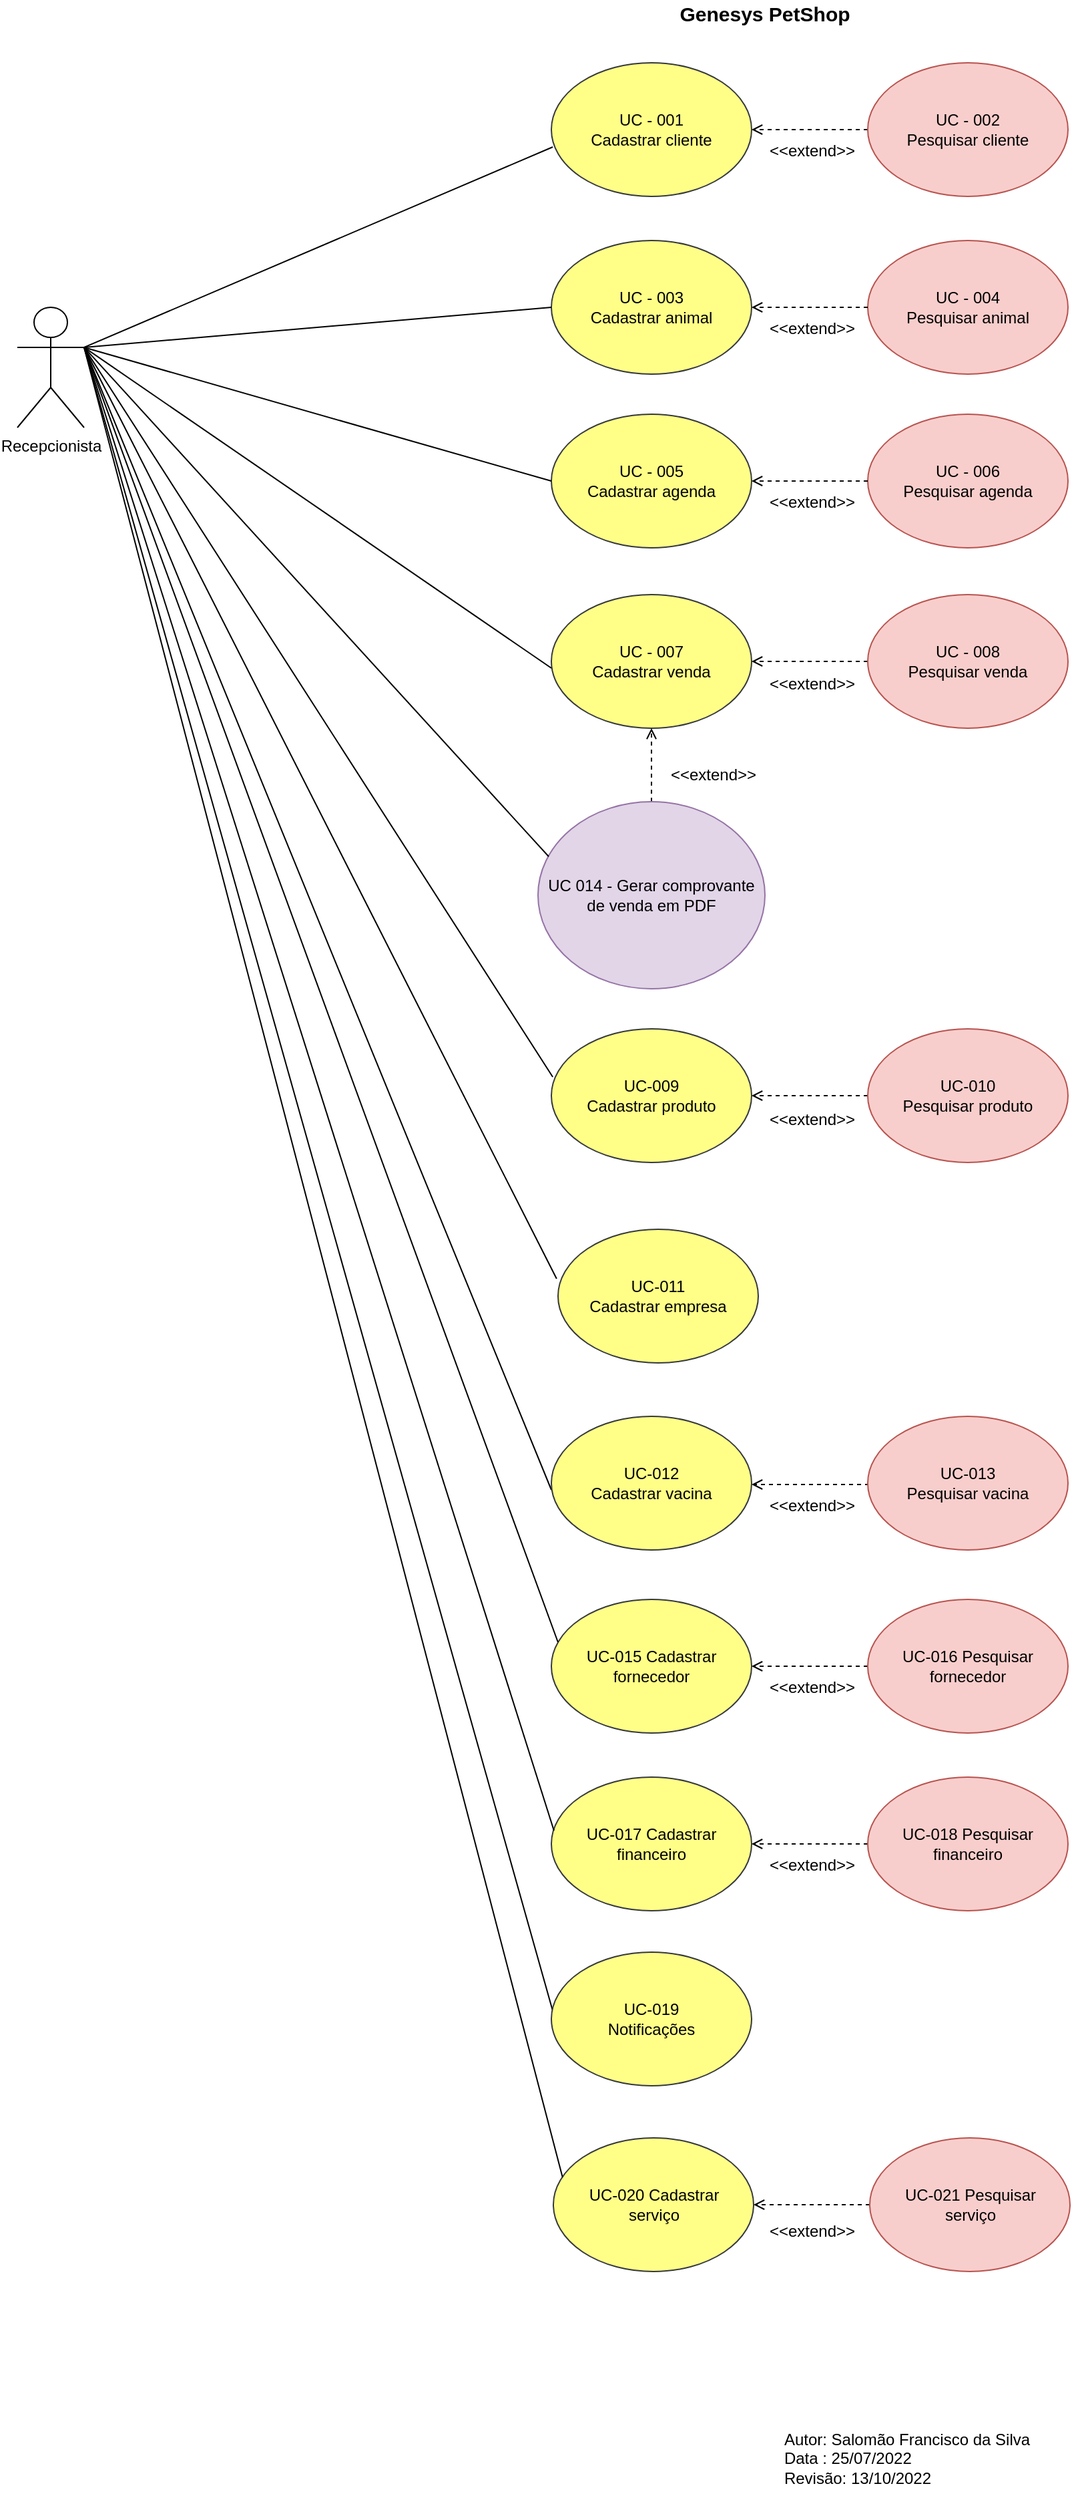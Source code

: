 <mxfile version="20.4.0" type="device"><diagram id="tQFxVSbKKZQ5qEw0nlMO" name="Página-1"><mxGraphModel dx="868" dy="527" grid="1" gridSize="10" guides="1" tooltips="1" connect="1" arrows="1" fold="1" page="1" pageScale="1" pageWidth="827" pageHeight="1169" math="0" shadow="0"><root><mxCell id="0"/><mxCell id="1" parent="0"/><mxCell id="YxqezjpBidYLE9lboMc1-1" value="UC - 001&lt;br&gt;Cadastrar cliente" style="ellipse;whiteSpace=wrap;html=1;fillColor=#ffff88;strokeColor=#36393d;" parent="1" vertex="1"><mxGeometry x="440" y="77" width="150" height="100" as="geometry"/></mxCell><mxCell id="YxqezjpBidYLE9lboMc1-5" value="Recepcionista" style="shape=umlActor;verticalLabelPosition=bottom;verticalAlign=top;html=1;outlineConnect=0;" parent="1" vertex="1"><mxGeometry x="40" y="260" width="50" height="90" as="geometry"/></mxCell><mxCell id="YxqezjpBidYLE9lboMc1-6" value="" style="endArrow=none;html=1;entryX=0.007;entryY=0.63;entryDx=0;entryDy=0;entryPerimeter=0;exitX=1;exitY=0.333;exitDx=0;exitDy=0;exitPerimeter=0;" parent="1" source="YxqezjpBidYLE9lboMc1-5" target="YxqezjpBidYLE9lboMc1-1" edge="1"><mxGeometry width="50" height="50" relative="1" as="geometry"><mxPoint x="250" y="220" as="sourcePoint"/><mxPoint x="440" y="140" as="targetPoint"/></mxGeometry></mxCell><mxCell id="YxqezjpBidYLE9lboMc1-10" value="&lt;font style=&quot;font-size: 15px&quot;&gt;&lt;b&gt;Genesys PetShop&lt;/b&gt;&lt;/font&gt;" style="text;html=1;strokeColor=none;fillColor=none;align=center;verticalAlign=middle;whiteSpace=wrap;rounded=0;" parent="1" vertex="1"><mxGeometry x="380" y="30" width="440" height="20" as="geometry"/></mxCell><mxCell id="YxqezjpBidYLE9lboMc1-11" style="edgeStyle=orthogonalEdgeStyle;rounded=0;orthogonalLoop=1;jettySize=auto;html=1;entryX=1;entryY=0.5;entryDx=0;entryDy=0;endArrow=open;endFill=0;dashed=1;" parent="1" source="YxqezjpBidYLE9lboMc1-12" target="YxqezjpBidYLE9lboMc1-1" edge="1"><mxGeometry relative="1" as="geometry"/></mxCell><mxCell id="YxqezjpBidYLE9lboMc1-12" value="UC - 002&lt;br&gt;Pesquisar cliente" style="ellipse;whiteSpace=wrap;html=1;fillColor=#f8cecc;strokeColor=#b85450;" parent="1" vertex="1"><mxGeometry x="677" y="77" width="150" height="100" as="geometry"/></mxCell><mxCell id="YxqezjpBidYLE9lboMc1-13" style="edgeStyle=orthogonalEdgeStyle;rounded=0;orthogonalLoop=1;jettySize=auto;html=1;entryX=1;entryY=0.5;entryDx=0;entryDy=0;endArrow=none;endFill=0;" parent="1" edge="1"><mxGeometry relative="1" as="geometry"><mxPoint x="470" y="357" as="targetPoint"/></mxGeometry></mxCell><mxCell id="YxqezjpBidYLE9lboMc1-15" value="&lt;div style=&quot;text-align: left&quot;&gt;&lt;span&gt;Autor: Salomão Francisco da Silva&lt;/span&gt;&lt;/div&gt;&lt;div style=&quot;text-align: left&quot;&gt;&lt;span&gt;Data : 25/07/2022&lt;/span&gt;&lt;/div&gt;&lt;div style=&quot;text-align: left&quot;&gt;Revisão: 13/10/2022&lt;/div&gt;" style="text;html=1;align=center;verticalAlign=middle;resizable=0;points=[];autosize=1;" parent="1" vertex="1"><mxGeometry x="601" y="1840" width="210" height="60" as="geometry"/></mxCell><mxCell id="YxqezjpBidYLE9lboMc1-24" style="edgeStyle=orthogonalEdgeStyle;rounded=0;orthogonalLoop=1;jettySize=auto;html=1;entryX=0;entryY=0.5;entryDx=0;entryDy=0;endArrow=none;endFill=0;" parent="1" edge="1"><mxGeometry relative="1" as="geometry"><mxPoint x="470" y="803" as="sourcePoint"/></mxGeometry></mxCell><mxCell id="YxqezjpBidYLE9lboMc1-28" style="edgeStyle=orthogonalEdgeStyle;rounded=0;orthogonalLoop=1;jettySize=auto;html=1;entryX=0;entryY=0.5;entryDx=0;entryDy=0;endArrow=none;endFill=0;" parent="1" edge="1"><mxGeometry relative="1" as="geometry"><mxPoint x="470" y="917" as="sourcePoint"/></mxGeometry></mxCell><mxCell id="YxqezjpBidYLE9lboMc1-34" value="UC - 003&lt;br&gt;Cadastrar animal" style="ellipse;whiteSpace=wrap;html=1;fillColor=#ffff88;strokeColor=#36393d;" parent="1" vertex="1"><mxGeometry x="440" y="210" width="150" height="100" as="geometry"/></mxCell><mxCell id="YxqezjpBidYLE9lboMc1-35" value="UC - 004&lt;br&gt;Pesquisar animal" style="ellipse;whiteSpace=wrap;html=1;fillColor=#f8cecc;strokeColor=#b85450;" parent="1" vertex="1"><mxGeometry x="677" y="210" width="150" height="100" as="geometry"/></mxCell><mxCell id="YxqezjpBidYLE9lboMc1-36" style="edgeStyle=orthogonalEdgeStyle;rounded=0;orthogonalLoop=1;jettySize=auto;html=1;entryX=1;entryY=0.5;entryDx=0;entryDy=0;endArrow=open;endFill=0;dashed=1;" parent="1" source="YxqezjpBidYLE9lboMc1-35" target="YxqezjpBidYLE9lboMc1-34" edge="1"><mxGeometry relative="1" as="geometry"/></mxCell><mxCell id="YxqezjpBidYLE9lboMc1-37" value="" style="endArrow=none;html=1;entryX=0;entryY=0.5;entryDx=0;entryDy=0;exitX=1;exitY=0.333;exitDx=0;exitDy=0;exitPerimeter=0;" parent="1" source="YxqezjpBidYLE9lboMc1-5" target="YxqezjpBidYLE9lboMc1-34" edge="1"><mxGeometry width="50" height="50" relative="1" as="geometry"><mxPoint x="250" y="220" as="sourcePoint"/><mxPoint x="440" y="277" as="targetPoint"/></mxGeometry></mxCell><mxCell id="Cub7JUL8dpiAMN9NoVPt-1" value="UC - 005&lt;br&gt;Cadastrar agenda" style="ellipse;whiteSpace=wrap;html=1;fillColor=#ffff88;strokeColor=#36393d;" parent="1" vertex="1"><mxGeometry x="440" y="340" width="150" height="100" as="geometry"/></mxCell><mxCell id="Cub7JUL8dpiAMN9NoVPt-2" value="UC - 006&lt;br&gt;Pesquisar agenda" style="ellipse;whiteSpace=wrap;html=1;fillColor=#f8cecc;strokeColor=#b85450;" parent="1" vertex="1"><mxGeometry x="677" y="340" width="150" height="100" as="geometry"/></mxCell><mxCell id="Cub7JUL8dpiAMN9NoVPt-3" style="edgeStyle=orthogonalEdgeStyle;rounded=0;orthogonalLoop=1;jettySize=auto;html=1;entryX=1;entryY=0.5;entryDx=0;entryDy=0;endArrow=open;endFill=0;dashed=1;" parent="1" source="Cub7JUL8dpiAMN9NoVPt-2" target="Cub7JUL8dpiAMN9NoVPt-1" edge="1"><mxGeometry relative="1" as="geometry"/></mxCell><mxCell id="Cub7JUL8dpiAMN9NoVPt-4" value="" style="endArrow=none;html=1;entryX=0;entryY=0.5;entryDx=0;entryDy=0;exitX=1;exitY=0.333;exitDx=0;exitDy=0;exitPerimeter=0;" parent="1" source="YxqezjpBidYLE9lboMc1-5" target="Cub7JUL8dpiAMN9NoVPt-1" edge="1"><mxGeometry width="50" height="50" relative="1" as="geometry"><mxPoint x="250" y="220" as="sourcePoint"/><mxPoint x="450" y="270" as="targetPoint"/></mxGeometry></mxCell><mxCell id="JPexp3qtp5KdY5VzEhq1-1" value="UC - 007&lt;br&gt;Cadastrar venda" style="ellipse;whiteSpace=wrap;html=1;fillColor=#ffff88;strokeColor=#36393d;" parent="1" vertex="1"><mxGeometry x="440" y="475" width="150" height="100" as="geometry"/></mxCell><mxCell id="657BVYcHnYqltQ0i0XoH-2" style="edgeStyle=orthogonalEdgeStyle;rounded=0;orthogonalLoop=1;jettySize=auto;html=1;entryX=1;entryY=0.5;entryDx=0;entryDy=0;dashed=1;endArrow=open;endFill=0;" parent="1" source="JPexp3qtp5KdY5VzEhq1-2" target="JPexp3qtp5KdY5VzEhq1-1" edge="1"><mxGeometry relative="1" as="geometry"/></mxCell><mxCell id="JPexp3qtp5KdY5VzEhq1-2" value="UC - 008&lt;br&gt;Pesquisar venda" style="ellipse;whiteSpace=wrap;html=1;fillColor=#f8cecc;strokeColor=#b85450;" parent="1" vertex="1"><mxGeometry x="677" y="475" width="150" height="100" as="geometry"/></mxCell><mxCell id="JPexp3qtp5KdY5VzEhq1-4" value="" style="endArrow=none;html=1;rounded=0;exitX=0;exitY=0.55;exitDx=0;exitDy=0;exitPerimeter=0;entryX=1;entryY=0.333;entryDx=0;entryDy=0;entryPerimeter=0;" parent="1" source="JPexp3qtp5KdY5VzEhq1-1" target="YxqezjpBidYLE9lboMc1-5" edge="1"><mxGeometry width="50" height="50" relative="1" as="geometry"><mxPoint x="320" y="350" as="sourcePoint"/><mxPoint x="250" y="220" as="targetPoint"/></mxGeometry></mxCell><mxCell id="402y7jPxNAECp9g6GM-7-3" value="" style="endArrow=none;html=1;rounded=0;exitX=0;exitY=0.55;exitDx=0;exitDy=0;exitPerimeter=0;entryX=1;entryY=0.333;entryDx=0;entryDy=0;entryPerimeter=0;" parent="1" source="402y7jPxNAECp9g6GM-7-4" target="YxqezjpBidYLE9lboMc1-5" edge="1"><mxGeometry width="50" height="50" relative="1" as="geometry"><mxPoint x="320" y="477.5" as="sourcePoint"/><mxPoint x="250" y="220" as="targetPoint"/></mxGeometry></mxCell><mxCell id="402y7jPxNAECp9g6GM-7-4" value="UC-012 &lt;br&gt;Cadastrar vacina" style="ellipse;whiteSpace=wrap;html=1;fillColor=#ffff88;strokeColor=#36393d;" parent="1" vertex="1"><mxGeometry x="440" y="1090" width="150" height="100" as="geometry"/></mxCell><mxCell id="657BVYcHnYqltQ0i0XoH-7" style="edgeStyle=orthogonalEdgeStyle;rounded=0;orthogonalLoop=1;jettySize=auto;html=1;entryX=1;entryY=0.5;entryDx=0;entryDy=0;dashed=1;endArrow=open;endFill=0;" parent="1" edge="1"><mxGeometry relative="1" as="geometry"><mxPoint x="720" y="1141" as="sourcePoint"/><mxPoint x="590" y="1141" as="targetPoint"/></mxGeometry></mxCell><mxCell id="402y7jPxNAECp9g6GM-7-6" value="UC-013 &lt;br&gt;Pesquisar vacina" style="ellipse;whiteSpace=wrap;html=1;fillColor=#f8cecc;strokeColor=#b85450;" parent="1" vertex="1"><mxGeometry x="677" y="1090" width="150" height="100" as="geometry"/></mxCell><mxCell id="657BVYcHnYqltQ0i0XoH-22" style="edgeStyle=orthogonalEdgeStyle;rounded=0;orthogonalLoop=1;jettySize=auto;html=1;entryX=0.5;entryY=1;entryDx=0;entryDy=0;endArrow=open;endFill=0;dashed=1;" parent="1" source="NOYukPaWQ7m34npIKvg9-1" target="JPexp3qtp5KdY5VzEhq1-1" edge="1"><mxGeometry relative="1" as="geometry"/></mxCell><mxCell id="NOYukPaWQ7m34npIKvg9-1" value="UC 014 -&amp;nbsp;Gerar comprovante de venda em PDF" style="ellipse;whiteSpace=wrap;html=1;fillColor=#e1d5e7;strokeColor=#9673a6;" parent="1" vertex="1"><mxGeometry x="430" y="630" width="170" height="140" as="geometry"/></mxCell><mxCell id="NOYukPaWQ7m34npIKvg9-2" value="" style="endArrow=none;html=1;rounded=0;exitX=0.047;exitY=0.293;exitDx=0;exitDy=0;exitPerimeter=0;entryX=1;entryY=0.333;entryDx=0;entryDy=0;entryPerimeter=0;" parent="1" source="NOYukPaWQ7m34npIKvg9-1" target="YxqezjpBidYLE9lboMc1-5" edge="1"><mxGeometry width="50" height="50" relative="1" as="geometry"><mxPoint x="390" y="460" as="sourcePoint"/><mxPoint x="250" y="220" as="targetPoint"/></mxGeometry></mxCell><mxCell id="NOYukPaWQ7m34npIKvg9-5" value="&amp;lt;&amp;lt;extend&amp;gt;&amp;gt;" style="text;html=1;align=center;verticalAlign=middle;resizable=0;points=[];autosize=1;" parent="1" vertex="1"><mxGeometry x="521" y="600" width="80" height="20" as="geometry"/></mxCell><mxCell id="657BVYcHnYqltQ0i0XoH-3" value="&amp;lt;&amp;lt;extend&amp;gt;&amp;gt;" style="text;html=1;align=center;verticalAlign=middle;resizable=0;points=[];autosize=1;strokeColor=none;fillColor=none;" parent="1" vertex="1"><mxGeometry x="595" y="133" width="80" height="20" as="geometry"/></mxCell><mxCell id="657BVYcHnYqltQ0i0XoH-4" value="&amp;lt;&amp;lt;extend&amp;gt;&amp;gt;" style="text;html=1;align=center;verticalAlign=middle;resizable=0;points=[];autosize=1;strokeColor=none;fillColor=none;" parent="1" vertex="1"><mxGeometry x="595" y="266" width="80" height="20" as="geometry"/></mxCell><mxCell id="657BVYcHnYqltQ0i0XoH-5" value="&amp;lt;&amp;lt;extend&amp;gt;&amp;gt;" style="text;html=1;align=center;verticalAlign=middle;resizable=0;points=[];autosize=1;strokeColor=none;fillColor=none;" parent="1" vertex="1"><mxGeometry x="595" y="396" width="80" height="20" as="geometry"/></mxCell><mxCell id="657BVYcHnYqltQ0i0XoH-6" value="&amp;lt;&amp;lt;extend&amp;gt;&amp;gt;" style="text;html=1;align=center;verticalAlign=middle;resizable=0;points=[];autosize=1;strokeColor=none;fillColor=none;" parent="1" vertex="1"><mxGeometry x="595" y="532" width="80" height="20" as="geometry"/></mxCell><mxCell id="657BVYcHnYqltQ0i0XoH-8" value="&amp;lt;&amp;lt;extend&amp;gt;&amp;gt;" style="text;html=1;align=center;verticalAlign=middle;resizable=0;points=[];autosize=1;strokeColor=none;fillColor=none;" parent="1" vertex="1"><mxGeometry x="595" y="1147" width="80" height="20" as="geometry"/></mxCell><mxCell id="657BVYcHnYqltQ0i0XoH-9" value="UC-015 Cadastrar fornecedor" style="ellipse;whiteSpace=wrap;html=1;fillColor=#ffff88;strokeColor=#36393d;" parent="1" vertex="1"><mxGeometry x="440" y="1227" width="150" height="100" as="geometry"/></mxCell><mxCell id="657BVYcHnYqltQ0i0XoH-10" style="edgeStyle=orthogonalEdgeStyle;rounded=0;orthogonalLoop=1;jettySize=auto;html=1;entryX=1;entryY=0.5;entryDx=0;entryDy=0;dashed=1;endArrow=open;endFill=0;" parent="1" source="657BVYcHnYqltQ0i0XoH-11" target="657BVYcHnYqltQ0i0XoH-9" edge="1"><mxGeometry relative="1" as="geometry"/></mxCell><mxCell id="657BVYcHnYqltQ0i0XoH-11" value="UC-016 Pesquisar fornecedor" style="ellipse;whiteSpace=wrap;html=1;fillColor=#f8cecc;strokeColor=#b85450;" parent="1" vertex="1"><mxGeometry x="677" y="1227" width="150" height="100" as="geometry"/></mxCell><mxCell id="657BVYcHnYqltQ0i0XoH-12" value="&amp;lt;&amp;lt;extend&amp;gt;&amp;gt;" style="text;html=1;align=center;verticalAlign=middle;resizable=0;points=[];autosize=1;strokeColor=none;fillColor=none;" parent="1" vertex="1"><mxGeometry x="595" y="1283" width="80" height="20" as="geometry"/></mxCell><mxCell id="657BVYcHnYqltQ0i0XoH-13" value="" style="endArrow=none;html=1;rounded=0;entryX=1;entryY=0.333;entryDx=0;entryDy=0;entryPerimeter=0;exitX=0.033;exitY=0.32;exitDx=0;exitDy=0;exitPerimeter=0;" parent="1" source="657BVYcHnYqltQ0i0XoH-9" target="YxqezjpBidYLE9lboMc1-5" edge="1"><mxGeometry width="50" height="50" relative="1" as="geometry"><mxPoint x="450" y="1000" as="sourcePoint"/><mxPoint x="250" y="220" as="targetPoint"/></mxGeometry></mxCell><mxCell id="657BVYcHnYqltQ0i0XoH-14" value="UC-017 Cadastrar financeiro" style="ellipse;whiteSpace=wrap;html=1;fillColor=#ffff88;strokeColor=#36393d;" parent="1" vertex="1"><mxGeometry x="440" y="1360" width="150" height="100" as="geometry"/></mxCell><mxCell id="657BVYcHnYqltQ0i0XoH-15" style="edgeStyle=orthogonalEdgeStyle;rounded=0;orthogonalLoop=1;jettySize=auto;html=1;entryX=1;entryY=0.5;entryDx=0;entryDy=0;dashed=1;endArrow=open;endFill=0;" parent="1" source="657BVYcHnYqltQ0i0XoH-16" target="657BVYcHnYqltQ0i0XoH-14" edge="1"><mxGeometry relative="1" as="geometry"/></mxCell><mxCell id="657BVYcHnYqltQ0i0XoH-16" value="UC-018 Pesquisar financeiro" style="ellipse;whiteSpace=wrap;html=1;fillColor=#f8cecc;strokeColor=#b85450;" parent="1" vertex="1"><mxGeometry x="677" y="1360" width="150" height="100" as="geometry"/></mxCell><mxCell id="657BVYcHnYqltQ0i0XoH-17" value="&amp;lt;&amp;lt;extend&amp;gt;&amp;gt;" style="text;html=1;align=center;verticalAlign=middle;resizable=0;points=[];autosize=1;strokeColor=none;fillColor=none;" parent="1" vertex="1"><mxGeometry x="595" y="1416" width="80" height="20" as="geometry"/></mxCell><mxCell id="657BVYcHnYqltQ0i0XoH-18" value="" style="endArrow=none;html=1;rounded=0;exitX=0.013;exitY=0.4;exitDx=0;exitDy=0;exitPerimeter=0;" parent="1" source="657BVYcHnYqltQ0i0XoH-14" edge="1"><mxGeometry width="50" height="50" relative="1" as="geometry"><mxPoint x="510" y="1150" as="sourcePoint"/><mxPoint x="90" y="290" as="targetPoint"/></mxGeometry></mxCell><mxCell id="657BVYcHnYqltQ0i0XoH-20" value="" style="endArrow=none;html=1;rounded=0;exitX=0.007;exitY=0.44;exitDx=0;exitDy=0;exitPerimeter=0;" parent="1" source="657BVYcHnYqltQ0i0XoH-21" edge="1"><mxGeometry width="50" height="50" relative="1" as="geometry"><mxPoint x="450.05" y="1350" as="sourcePoint"/><mxPoint x="90" y="290" as="targetPoint"/></mxGeometry></mxCell><mxCell id="657BVYcHnYqltQ0i0XoH-21" value="UC-019 &lt;br&gt;Notificações" style="ellipse;whiteSpace=wrap;html=1;fillColor=#ffff88;strokeColor=#36393d;" parent="1" vertex="1"><mxGeometry x="440" y="1491" width="150" height="100" as="geometry"/></mxCell><mxCell id="HaS_QrncKNHMMceU__iD-1" value="UC-009 &lt;br&gt;Cadastrar produto" style="ellipse;whiteSpace=wrap;html=1;fillColor=#ffff88;strokeColor=#36393d;" parent="1" vertex="1"><mxGeometry x="440" y="800" width="150" height="100" as="geometry"/></mxCell><mxCell id="HaS_QrncKNHMMceU__iD-3" style="edgeStyle=orthogonalEdgeStyle;rounded=0;orthogonalLoop=1;jettySize=auto;html=1;entryX=1;entryY=0.5;entryDx=0;entryDy=0;dashed=1;endArrow=open;endFill=0;" parent="1" source="HaS_QrncKNHMMceU__iD-2" target="HaS_QrncKNHMMceU__iD-1" edge="1"><mxGeometry relative="1" as="geometry"/></mxCell><mxCell id="HaS_QrncKNHMMceU__iD-2" value="UC-010 &lt;br&gt;Pesquisar produto" style="ellipse;whiteSpace=wrap;html=1;fillColor=#f8cecc;strokeColor=#b85450;" parent="1" vertex="1"><mxGeometry x="677" y="800" width="150" height="100" as="geometry"/></mxCell><mxCell id="HaS_QrncKNHMMceU__iD-4" value="UC-011 &lt;br&gt;Cadastrar empresa" style="ellipse;whiteSpace=wrap;html=1;fillColor=#ffff88;strokeColor=#36393d;" parent="1" vertex="1"><mxGeometry x="445" y="950" width="150" height="100" as="geometry"/></mxCell><mxCell id="HaS_QrncKNHMMceU__iD-7" value="&amp;lt;&amp;lt;extend&amp;gt;&amp;gt;" style="text;html=1;align=center;verticalAlign=middle;resizable=0;points=[];autosize=1;strokeColor=none;fillColor=none;" parent="1" vertex="1"><mxGeometry x="595" y="858" width="80" height="20" as="geometry"/></mxCell><mxCell id="HaS_QrncKNHMMceU__iD-9" value="" style="endArrow=none;html=1;rounded=0;exitX=0.007;exitY=0.36;exitDx=0;exitDy=0;exitPerimeter=0;" parent="1" source="HaS_QrncKNHMMceU__iD-1" edge="1"><mxGeometry width="50" height="50" relative="1" as="geometry"><mxPoint x="560" y="830" as="sourcePoint"/><mxPoint x="90" y="290" as="targetPoint"/></mxGeometry></mxCell><mxCell id="HaS_QrncKNHMMceU__iD-10" value="" style="endArrow=none;html=1;rounded=0;exitX=-0.007;exitY=0.37;exitDx=0;exitDy=0;exitPerimeter=0;" parent="1" source="HaS_QrncKNHMMceU__iD-4" edge="1"><mxGeometry width="50" height="50" relative="1" as="geometry"><mxPoint x="450" y="980" as="sourcePoint"/><mxPoint x="90" y="290" as="targetPoint"/></mxGeometry></mxCell><mxCell id="_2r__GrE4IwwcdhMYCFK-1" value="UC-020 Cadastrar &lt;br&gt;serviço" style="ellipse;whiteSpace=wrap;html=1;fillColor=#ffff88;strokeColor=#36393d;" vertex="1" parent="1"><mxGeometry x="441.5" y="1630" width="150" height="100" as="geometry"/></mxCell><mxCell id="_2r__GrE4IwwcdhMYCFK-3" style="edgeStyle=orthogonalEdgeStyle;rounded=0;orthogonalLoop=1;jettySize=auto;html=1;entryX=1;entryY=0.5;entryDx=0;entryDy=0;endArrow=open;endFill=0;dashed=1;" edge="1" parent="1" source="_2r__GrE4IwwcdhMYCFK-2" target="_2r__GrE4IwwcdhMYCFK-1"><mxGeometry relative="1" as="geometry"/></mxCell><mxCell id="_2r__GrE4IwwcdhMYCFK-2" value="UC-021 Pesquisar &lt;br&gt;serviço" style="ellipse;whiteSpace=wrap;html=1;fillColor=#f8cecc;strokeColor=#b85450;" vertex="1" parent="1"><mxGeometry x="678.5" y="1630" width="150" height="100" as="geometry"/></mxCell><mxCell id="_2r__GrE4IwwcdhMYCFK-4" value="&amp;lt;&amp;lt;extend&amp;gt;&amp;gt;" style="text;html=1;align=center;verticalAlign=middle;resizable=0;points=[];autosize=1;strokeColor=none;fillColor=none;" vertex="1" parent="1"><mxGeometry x="590" y="1685" width="90" height="30" as="geometry"/></mxCell><mxCell id="_2r__GrE4IwwcdhMYCFK-5" value="" style="endArrow=none;html=1;rounded=0;exitX=0.046;exitY=0.295;exitDx=0;exitDy=0;exitPerimeter=0;" edge="1" parent="1" source="_2r__GrE4IwwcdhMYCFK-1"><mxGeometry width="50" height="50" relative="1" as="geometry"><mxPoint x="440" y="1670" as="sourcePoint"/><mxPoint x="90" y="290" as="targetPoint"/></mxGeometry></mxCell></root></mxGraphModel></diagram></mxfile>